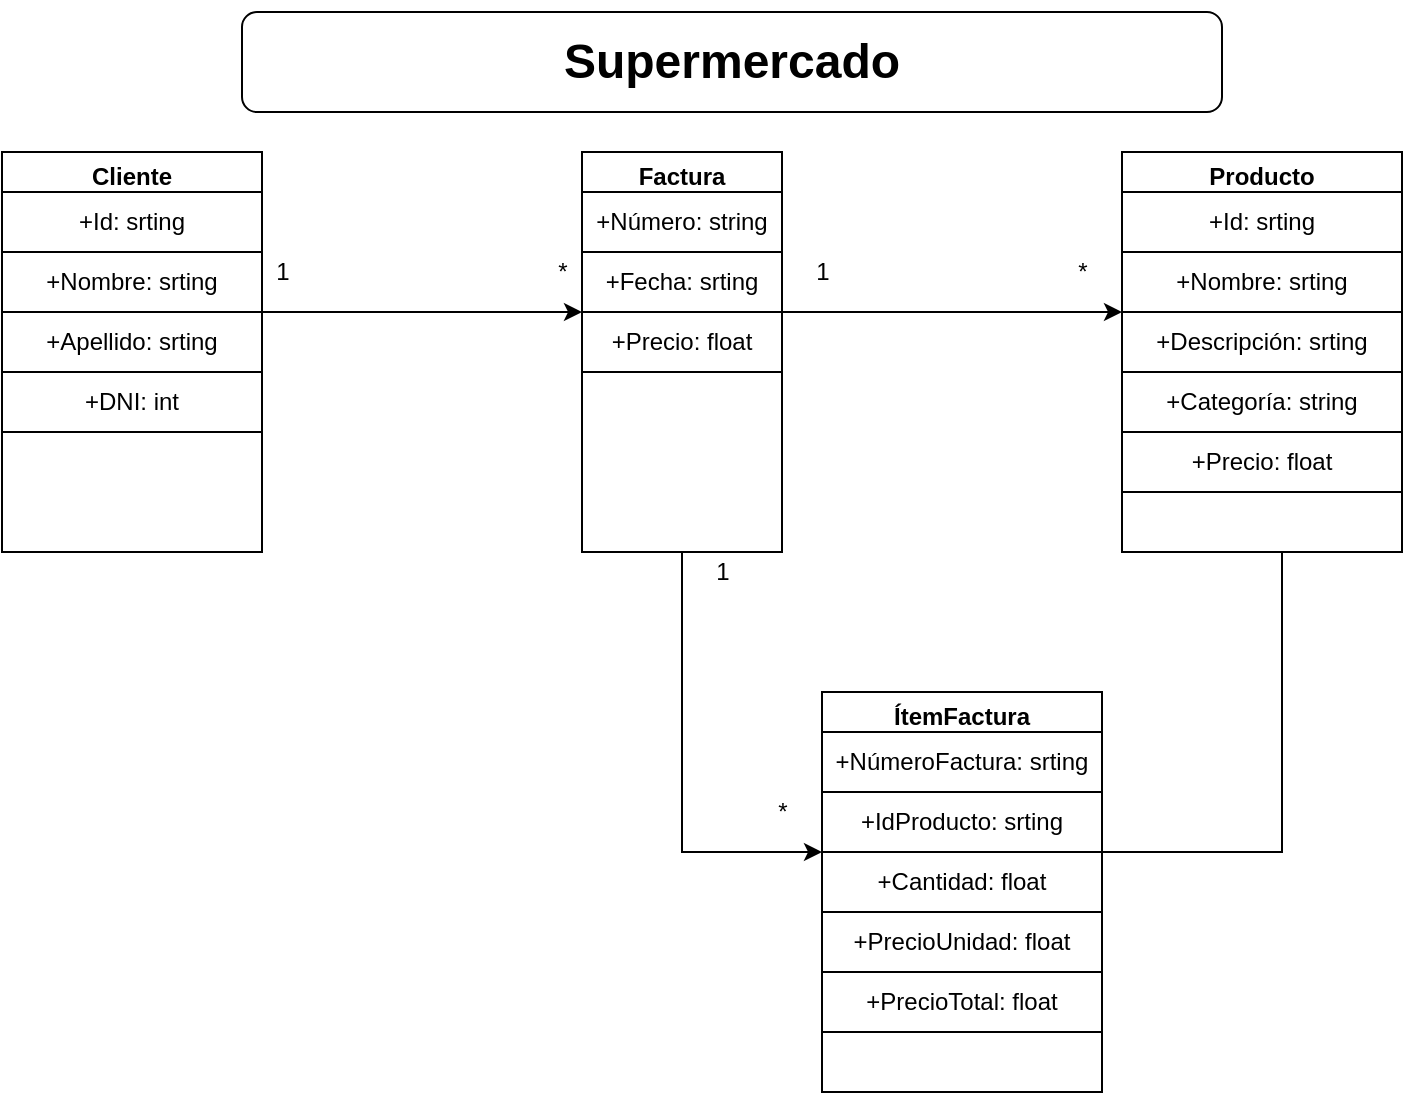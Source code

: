 <mxfile version="18.0.7" type="github">
  <diagram id="C5RBs43oDa-KdzZeNtuy" name="Page-1">
    <mxGraphModel dx="835" dy="355" grid="1" gridSize="10" guides="1" tooltips="1" connect="1" arrows="1" fold="1" page="1" pageScale="1" pageWidth="827" pageHeight="1169" background="none" math="0" shadow="0">
      <root>
        <mxCell id="WIyWlLk6GJQsqaUBKTNV-0" />
        <mxCell id="WIyWlLk6GJQsqaUBKTNV-1" parent="WIyWlLk6GJQsqaUBKTNV-0" />
        <mxCell id="DoNyQpDXPHx49vUUo47L-1" value="Cliente" style="swimlane;" vertex="1" parent="WIyWlLk6GJQsqaUBKTNV-1">
          <mxGeometry x="50" y="80" width="130" height="200" as="geometry" />
        </mxCell>
        <mxCell id="DoNyQpDXPHx49vUUo47L-2" value="+Id: srting" style="rounded=0;whiteSpace=wrap;html=1;" vertex="1" parent="DoNyQpDXPHx49vUUo47L-1">
          <mxGeometry y="20" width="130" height="30" as="geometry" />
        </mxCell>
        <mxCell id="DoNyQpDXPHx49vUUo47L-3" value="+Nombre: srting" style="rounded=0;whiteSpace=wrap;html=1;" vertex="1" parent="DoNyQpDXPHx49vUUo47L-1">
          <mxGeometry y="50" width="130" height="30" as="geometry" />
        </mxCell>
        <mxCell id="DoNyQpDXPHx49vUUo47L-4" value="+Apellido: srting" style="rounded=0;whiteSpace=wrap;html=1;" vertex="1" parent="DoNyQpDXPHx49vUUo47L-1">
          <mxGeometry y="80" width="130" height="30" as="geometry" />
        </mxCell>
        <mxCell id="DoNyQpDXPHx49vUUo47L-5" value="+DNI: int" style="rounded=0;whiteSpace=wrap;html=1;" vertex="1" parent="DoNyQpDXPHx49vUUo47L-1">
          <mxGeometry y="110" width="130" height="30" as="geometry" />
        </mxCell>
        <mxCell id="DoNyQpDXPHx49vUUo47L-20" value="+DNI: int" style="rounded=0;whiteSpace=wrap;html=1;" vertex="1" parent="DoNyQpDXPHx49vUUo47L-1">
          <mxGeometry y="110" width="130" height="30" as="geometry" />
        </mxCell>
        <mxCell id="DoNyQpDXPHx49vUUo47L-21" value="+DNI: int" style="rounded=0;whiteSpace=wrap;html=1;" vertex="1" parent="DoNyQpDXPHx49vUUo47L-1">
          <mxGeometry y="110" width="130" height="30" as="geometry" />
        </mxCell>
        <mxCell id="DoNyQpDXPHx49vUUo47L-22" value="+Nombre: srting" style="rounded=0;whiteSpace=wrap;html=1;" vertex="1" parent="DoNyQpDXPHx49vUUo47L-1">
          <mxGeometry y="50" width="130" height="30" as="geometry" />
        </mxCell>
        <mxCell id="DoNyQpDXPHx49vUUo47L-7" value="Producto" style="swimlane;" vertex="1" parent="WIyWlLk6GJQsqaUBKTNV-1">
          <mxGeometry x="610" y="80" width="140" height="200" as="geometry" />
        </mxCell>
        <mxCell id="DoNyQpDXPHx49vUUo47L-8" value="+Id: srting" style="rounded=0;whiteSpace=wrap;html=1;" vertex="1" parent="DoNyQpDXPHx49vUUo47L-7">
          <mxGeometry y="20" width="140" height="30" as="geometry" />
        </mxCell>
        <mxCell id="DoNyQpDXPHx49vUUo47L-9" value="+Nombre: srting" style="rounded=0;whiteSpace=wrap;html=1;" vertex="1" parent="DoNyQpDXPHx49vUUo47L-7">
          <mxGeometry y="50" width="140" height="30" as="geometry" />
        </mxCell>
        <mxCell id="DoNyQpDXPHx49vUUo47L-10" value="+Descripción: srting" style="rounded=0;whiteSpace=wrap;html=1;" vertex="1" parent="DoNyQpDXPHx49vUUo47L-7">
          <mxGeometry y="80" width="140" height="30" as="geometry" />
        </mxCell>
        <mxCell id="DoNyQpDXPHx49vUUo47L-11" value="+Categoría: string" style="rounded=0;whiteSpace=wrap;html=1;" vertex="1" parent="DoNyQpDXPHx49vUUo47L-7">
          <mxGeometry y="110" width="140" height="30" as="geometry" />
        </mxCell>
        <mxCell id="DoNyQpDXPHx49vUUo47L-12" value="+Precio: float" style="rounded=0;whiteSpace=wrap;html=1;" vertex="1" parent="DoNyQpDXPHx49vUUo47L-7">
          <mxGeometry y="140" width="140" height="30" as="geometry" />
        </mxCell>
        <mxCell id="DoNyQpDXPHx49vUUo47L-13" value="Factura" style="swimlane;" vertex="1" parent="WIyWlLk6GJQsqaUBKTNV-1">
          <mxGeometry x="340" y="80" width="100" height="200" as="geometry" />
        </mxCell>
        <mxCell id="DoNyQpDXPHx49vUUo47L-14" value="+Número: string" style="rounded=0;whiteSpace=wrap;html=1;" vertex="1" parent="DoNyQpDXPHx49vUUo47L-13">
          <mxGeometry y="20" width="100" height="30" as="geometry" />
        </mxCell>
        <mxCell id="DoNyQpDXPHx49vUUo47L-15" value="+Fecha: srting" style="rounded=0;whiteSpace=wrap;html=1;" vertex="1" parent="DoNyQpDXPHx49vUUo47L-13">
          <mxGeometry y="50" width="100" height="30" as="geometry" />
        </mxCell>
        <mxCell id="DoNyQpDXPHx49vUUo47L-18" value="+Precio: float" style="rounded=0;whiteSpace=wrap;html=1;" vertex="1" parent="DoNyQpDXPHx49vUUo47L-13">
          <mxGeometry y="80" width="100" height="30" as="geometry" />
        </mxCell>
        <mxCell id="DoNyQpDXPHx49vUUo47L-26" value="" style="endArrow=classic;html=1;rounded=0;exitX=1;exitY=1;exitDx=0;exitDy=0;entryX=0;entryY=0;entryDx=0;entryDy=0;" edge="1" parent="WIyWlLk6GJQsqaUBKTNV-1" source="DoNyQpDXPHx49vUUo47L-22" target="DoNyQpDXPHx49vUUo47L-18">
          <mxGeometry width="50" height="50" relative="1" as="geometry">
            <mxPoint x="410" y="420" as="sourcePoint" />
            <mxPoint x="460" y="370" as="targetPoint" />
            <Array as="points" />
          </mxGeometry>
        </mxCell>
        <mxCell id="DoNyQpDXPHx49vUUo47L-27" value="1" style="text;html=1;align=center;verticalAlign=middle;resizable=0;points=[];autosize=1;strokeColor=none;fillColor=none;" vertex="1" parent="WIyWlLk6GJQsqaUBKTNV-1">
          <mxGeometry x="180" y="130" width="20" height="20" as="geometry" />
        </mxCell>
        <mxCell id="DoNyQpDXPHx49vUUo47L-29" value="*" style="text;html=1;align=center;verticalAlign=middle;resizable=0;points=[];autosize=1;strokeColor=none;fillColor=none;" vertex="1" parent="WIyWlLk6GJQsqaUBKTNV-1">
          <mxGeometry x="320" y="130" width="20" height="20" as="geometry" />
        </mxCell>
        <mxCell id="DoNyQpDXPHx49vUUo47L-30" value="" style="endArrow=classic;html=1;rounded=0;entryX=0;entryY=0;entryDx=0;entryDy=0;exitX=1;exitY=1;exitDx=0;exitDy=0;" edge="1" parent="WIyWlLk6GJQsqaUBKTNV-1" source="DoNyQpDXPHx49vUUo47L-15" target="DoNyQpDXPHx49vUUo47L-10">
          <mxGeometry width="50" height="50" relative="1" as="geometry">
            <mxPoint x="460" y="160" as="sourcePoint" />
            <mxPoint x="460" y="370" as="targetPoint" />
            <Array as="points">
              <mxPoint x="550" y="160" />
            </Array>
          </mxGeometry>
        </mxCell>
        <mxCell id="DoNyQpDXPHx49vUUo47L-31" value="1" style="text;html=1;align=center;verticalAlign=middle;resizable=0;points=[];autosize=1;strokeColor=none;fillColor=none;" vertex="1" parent="WIyWlLk6GJQsqaUBKTNV-1">
          <mxGeometry x="450" y="130" width="20" height="20" as="geometry" />
        </mxCell>
        <mxCell id="DoNyQpDXPHx49vUUo47L-32" value="*" style="text;html=1;align=center;verticalAlign=middle;resizable=0;points=[];autosize=1;strokeColor=none;fillColor=none;" vertex="1" parent="WIyWlLk6GJQsqaUBKTNV-1">
          <mxGeometry x="580" y="130" width="20" height="20" as="geometry" />
        </mxCell>
        <mxCell id="DoNyQpDXPHx49vUUo47L-35" value="ÍtemFactura" style="swimlane;" vertex="1" parent="WIyWlLk6GJQsqaUBKTNV-1">
          <mxGeometry x="460" y="350" width="140" height="200" as="geometry" />
        </mxCell>
        <mxCell id="DoNyQpDXPHx49vUUo47L-36" value="+NúmeroFactura: srting" style="rounded=0;whiteSpace=wrap;html=1;" vertex="1" parent="DoNyQpDXPHx49vUUo47L-35">
          <mxGeometry y="20" width="140" height="30" as="geometry" />
        </mxCell>
        <mxCell id="DoNyQpDXPHx49vUUo47L-37" value="+IdProducto: srting" style="rounded=0;whiteSpace=wrap;html=1;" vertex="1" parent="DoNyQpDXPHx49vUUo47L-35">
          <mxGeometry y="50" width="140" height="30" as="geometry" />
        </mxCell>
        <mxCell id="DoNyQpDXPHx49vUUo47L-38" value="+Cantidad: float" style="rounded=0;whiteSpace=wrap;html=1;" vertex="1" parent="DoNyQpDXPHx49vUUo47L-35">
          <mxGeometry y="80" width="140" height="30" as="geometry" />
        </mxCell>
        <mxCell id="DoNyQpDXPHx49vUUo47L-39" value="+PrecioUnidad: float" style="rounded=0;whiteSpace=wrap;html=1;" vertex="1" parent="DoNyQpDXPHx49vUUo47L-35">
          <mxGeometry y="110" width="140" height="30" as="geometry" />
        </mxCell>
        <mxCell id="DoNyQpDXPHx49vUUo47L-40" value="+PrecioTotal: float" style="rounded=0;whiteSpace=wrap;html=1;" vertex="1" parent="DoNyQpDXPHx49vUUo47L-35">
          <mxGeometry y="140" width="140" height="30" as="geometry" />
        </mxCell>
        <mxCell id="DoNyQpDXPHx49vUUo47L-41" value="" style="endArrow=classic;html=1;rounded=0;exitX=0.5;exitY=1;exitDx=0;exitDy=0;entryX=0;entryY=1;entryDx=0;entryDy=0;" edge="1" parent="WIyWlLk6GJQsqaUBKTNV-1" source="DoNyQpDXPHx49vUUo47L-13" target="DoNyQpDXPHx49vUUo47L-37">
          <mxGeometry width="50" height="50" relative="1" as="geometry">
            <mxPoint x="410" y="270" as="sourcePoint" />
            <mxPoint x="460" y="220" as="targetPoint" />
            <Array as="points">
              <mxPoint x="390" y="430" />
            </Array>
          </mxGeometry>
        </mxCell>
        <mxCell id="DoNyQpDXPHx49vUUo47L-42" value="1" style="text;html=1;align=center;verticalAlign=middle;resizable=0;points=[];autosize=1;strokeColor=none;fillColor=none;" vertex="1" parent="WIyWlLk6GJQsqaUBKTNV-1">
          <mxGeometry x="400" y="280" width="20" height="20" as="geometry" />
        </mxCell>
        <mxCell id="DoNyQpDXPHx49vUUo47L-43" value="*" style="text;html=1;align=center;verticalAlign=middle;resizable=0;points=[];autosize=1;strokeColor=none;fillColor=none;" vertex="1" parent="WIyWlLk6GJQsqaUBKTNV-1">
          <mxGeometry x="430" y="400" width="20" height="20" as="geometry" />
        </mxCell>
        <mxCell id="DoNyQpDXPHx49vUUo47L-44" value="" style="endArrow=none;html=1;rounded=0;" edge="1" parent="WIyWlLk6GJQsqaUBKTNV-1">
          <mxGeometry width="50" height="50" relative="1" as="geometry">
            <mxPoint x="600" y="430" as="sourcePoint" />
            <mxPoint x="690" y="280" as="targetPoint" />
            <Array as="points">
              <mxPoint x="690" y="430" />
            </Array>
          </mxGeometry>
        </mxCell>
        <mxCell id="DoNyQpDXPHx49vUUo47L-45" value="&lt;h1&gt;Supermercado&lt;/h1&gt;" style="rounded=1;whiteSpace=wrap;html=1;" vertex="1" parent="WIyWlLk6GJQsqaUBKTNV-1">
          <mxGeometry x="170" y="10" width="490" height="50" as="geometry" />
        </mxCell>
      </root>
    </mxGraphModel>
  </diagram>
</mxfile>
